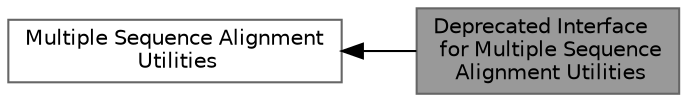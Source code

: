 digraph "Deprecated Interface for Multiple Sequence Alignment Utilities"
{
 // INTERACTIVE_SVG=YES
 // LATEX_PDF_SIZE
  bgcolor="transparent";
  edge [fontname=Helvetica,fontsize=10,labelfontname=Helvetica,labelfontsize=10];
  node [fontname=Helvetica,fontsize=10,shape=box,height=0.2,width=0.4];
  rankdir=LR;
  Node2 [label="Multiple Sequence Alignment\l Utilities",height=0.2,width=0.4,color="grey40", fillcolor="white", style="filled",URL="$group__aln__utils.html",tooltip="Functions to extract features from and to manipulate multiple sequence alignments."];
  Node1 [label="Deprecated Interface\l for Multiple Sequence\l Alignment Utilities",height=0.2,width=0.4,color="gray40", fillcolor="grey60", style="filled", fontcolor="black",tooltip=" "];
  Node2->Node1 [shape=plaintext, dir="back", style="solid"];
}
